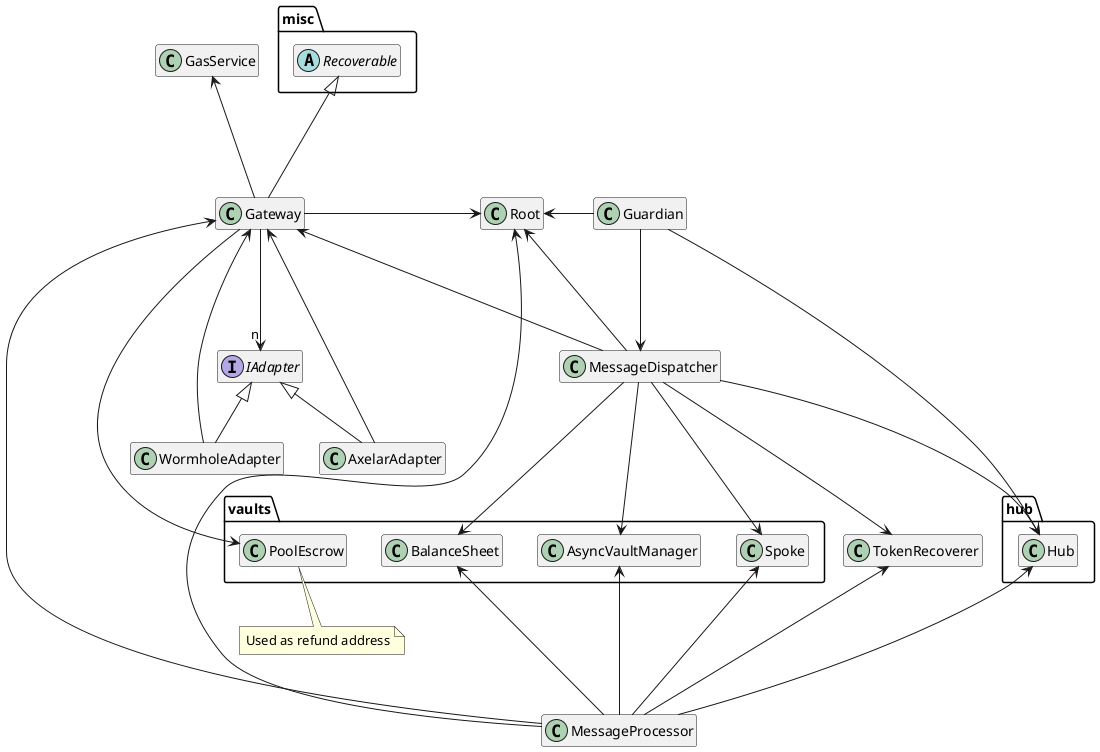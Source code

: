 @startuml
hide empty members

package misc {
    abstract Recoverable
}

package hub {
    class Hub
}

package vaults {
    class PoolEscrow
    class Spoke
    class AsyncVaultManager
    class BalanceSheet
}

interface IAdapter

class TokenRecoverer
class Root
class MessageDispatcher
class MessageProcessor
class Gateway
class AxelarAdapter
class WormholeAdapter
class Guardian
class GasService

AxelarAdapter -up-|> IAdapter
AxelarAdapter -up--> Gateway

WormholeAdapter -up-|> IAdapter
WormholeAdapter -up--> Gateway

MessageProcessor --up-> Root
MessageProcessor --up-> TokenRecoverer
MessageProcessor --up-> Hub
MessageProcessor --up-> Spoke
MessageProcessor --up-> AsyncVaultManager
MessageProcessor --up-> BalanceSheet
MessageProcessor --up-> Gateway

MessageDispatcher ---> Root
MessageDispatcher ---> TokenRecoverer
MessageDispatcher ---> Gateway
MessageDispatcher ---> Hub
MessageDispatcher ---> Spoke
MessageDispatcher ---> AsyncVaultManager
MessageDispatcher ---> BalanceSheet

Guardian ---> Hub
Guardian -left---> Root
Guardian ---> MessageDispatcher

Gateway -up--> GasService
Gateway -up--|> Recoverable
Gateway -right-> Root
Gateway -down-->"n" IAdapter
Gateway --> PoolEscrow

note bottom of PoolEscrow: Used as refund address

@enduml
